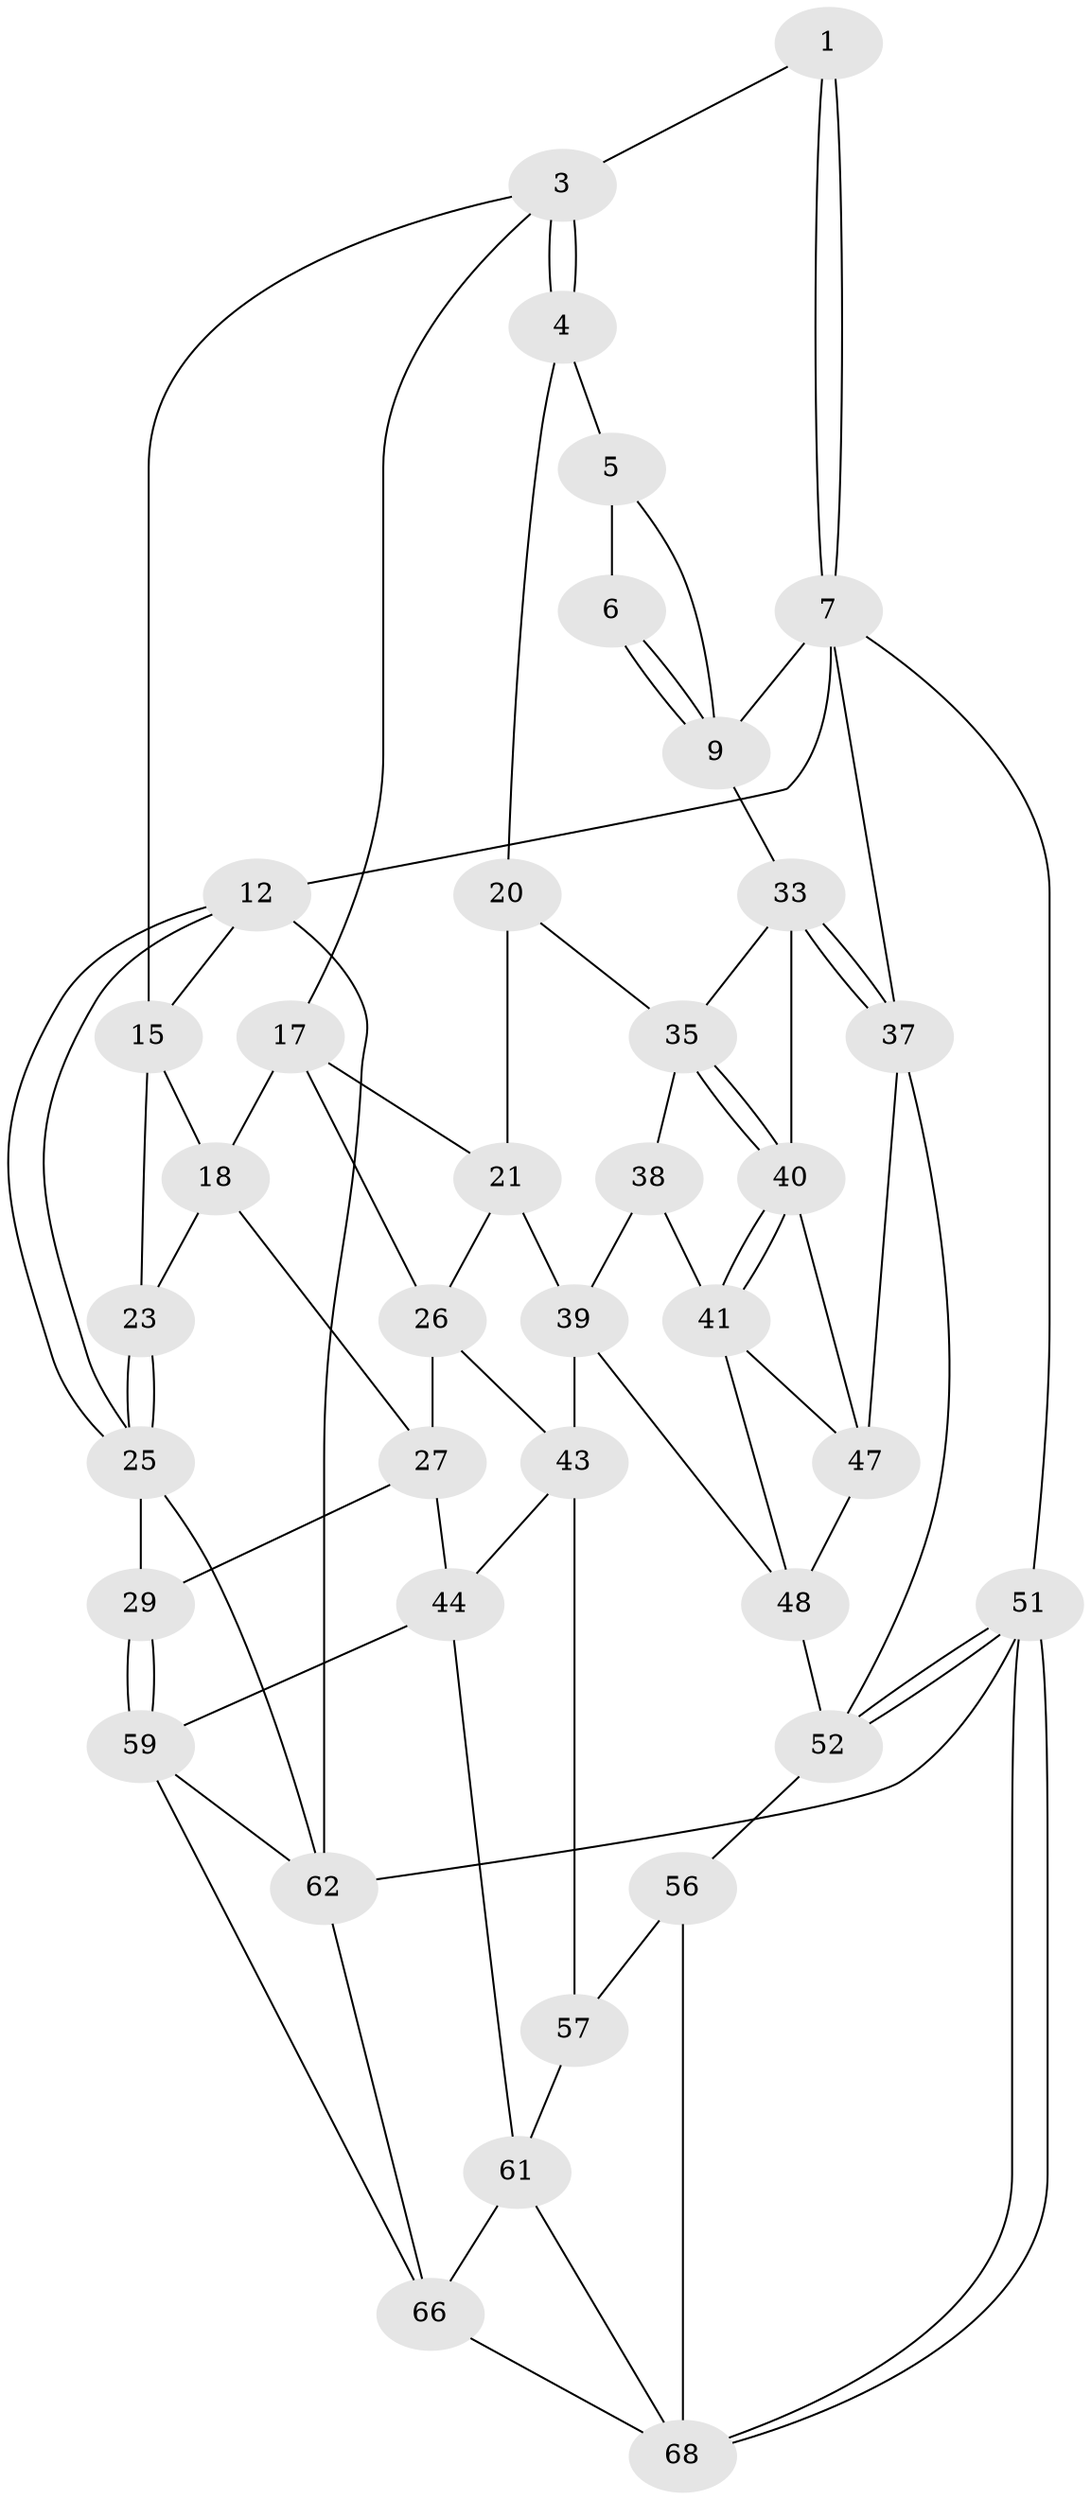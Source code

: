 // original degree distribution, {4: 0.22857142857142856, 5: 0.5428571428571428, 3: 0.02857142857142857, 6: 0.2}
// Generated by graph-tools (version 1.1) at 2025/11/02/27/25 16:11:56]
// undirected, 38 vertices, 82 edges
graph export_dot {
graph [start="1"]
  node [color=gray90,style=filled];
  1 [pos="+0.9775545368204436+0",super="+2"];
  3 [pos="+0.47882492503245316+0",super="+14"];
  4 [pos="+0.7053978915313055+0.14435738454794886",super="+19"];
  5 [pos="+0.8580026615383319+0",super="+11"];
  6 [pos="+0.9669436469177887+0"];
  7 [pos="+1+0",super="+8"];
  9 [pos="+0.943376723947975+0.12664904421201142",super="+10"];
  12 [pos="+0+0",super="+13"];
  15 [pos="+0.39987518082600076+0",super="+16"];
  17 [pos="+0.4700508272273912+0.23623534782987385",super="+22"];
  18 [pos="+0.28730561539447375+0.14705617438019686",super="+24"];
  20 [pos="+0.7256504680167672+0.2980837761349673"];
  21 [pos="+0.5737096094395294+0.28232945140420646",super="+31"];
  23 [pos="+0.1338878031550212+0.20774350058945174"];
  25 [pos="+0+0.2673774774924065",super="+30"];
  26 [pos="+0.33142821523478966+0.36134702285063164",super="+32"];
  27 [pos="+0.2609568384492314+0.358531482948087",super="+28"];
  29 [pos="+0.08532550897015467+0.5650796023471845"];
  33 [pos="+0.9058851949001749+0.2962668749470392",super="+34"];
  35 [pos="+0.7888056419710323+0.48410891466267225",super="+36"];
  37 [pos="+1+0.3357523064519182",super="+46"];
  38 [pos="+0.6563426326212047+0.4717918081852689"];
  39 [pos="+0.559321297838198+0.5071111608785815",super="+49"];
  40 [pos="+0.7976257583581128+0.5706682013923288",super="+45"];
  41 [pos="+0.764902403123606+0.6065776526511963",super="+42"];
  43 [pos="+0.423515711161672+0.6099640414406393",super="+50"];
  44 [pos="+0.1679395366238008+0.6179132456660913",super="+58"];
  47 [pos="+1+0.6805644586099655",super="+53"];
  48 [pos="+0.6192441176724656+0.6543340894920079",super="+54"];
  51 [pos="+1+1"];
  52 [pos="+1+1",super="+55"];
  56 [pos="+0.7037250814898758+0.8266960627633231",super="+67"];
  57 [pos="+0.4700800263118984+0.7417674779079475",super="+60"];
  59 [pos="+0.019903741245880666+0.8264794942864953",super="+64"];
  61 [pos="+0.24049601376662708+0.8097958473252395",super="+65"];
  62 [pos="+0+0.9676559335098484",super="+63"];
  66 [pos="+0.11228518987415714+0.90095470175164",super="+69"];
  68 [pos="+0.48638246109142685+1",super="+70"];
  1 -- 7;
  1 -- 7;
  1 -- 3;
  3 -- 4;
  3 -- 4;
  3 -- 17;
  3 -- 15;
  4 -- 5 [weight=2];
  4 -- 20;
  5 -- 6;
  5 -- 9;
  6 -- 9;
  6 -- 9;
  7 -- 12;
  7 -- 51;
  7 -- 9;
  7 -- 37;
  9 -- 33;
  12 -- 25;
  12 -- 25;
  12 -- 62;
  12 -- 15;
  15 -- 18;
  15 -- 23;
  17 -- 18;
  17 -- 26;
  17 -- 21;
  18 -- 27;
  18 -- 23;
  20 -- 21;
  20 -- 35;
  21 -- 26;
  21 -- 39;
  23 -- 25;
  23 -- 25;
  25 -- 29;
  25 -- 62;
  26 -- 27;
  26 -- 43;
  27 -- 44;
  27 -- 29;
  29 -- 59;
  29 -- 59;
  33 -- 37;
  33 -- 37;
  33 -- 40;
  33 -- 35;
  35 -- 40;
  35 -- 40;
  35 -- 38;
  37 -- 52;
  37 -- 47;
  38 -- 39;
  38 -- 41;
  39 -- 48;
  39 -- 43;
  40 -- 41;
  40 -- 41;
  40 -- 47;
  41 -- 48;
  41 -- 47;
  43 -- 44;
  43 -- 57;
  44 -- 59;
  44 -- 61;
  47 -- 48;
  48 -- 52;
  51 -- 52;
  51 -- 52;
  51 -- 68;
  51 -- 68;
  51 -- 62;
  52 -- 56;
  56 -- 57 [weight=2];
  56 -- 68;
  57 -- 61;
  59 -- 66;
  59 -- 62;
  61 -- 66;
  61 -- 68;
  62 -- 66;
  66 -- 68;
}
